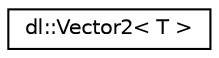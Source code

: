digraph "Graphical Class Hierarchy"
{
 // LATEX_PDF_SIZE
  edge [fontname="Helvetica",fontsize="10",labelfontname="Helvetica",labelfontsize="10"];
  node [fontname="Helvetica",fontsize="10",shape=record];
  rankdir="LR";
  Node0 [label="dl::Vector2\< T \>",height=0.2,width=0.4,color="black", fillcolor="white", style="filled",URL="$classdl_1_1Vector2.html",tooltip=" "];
}
